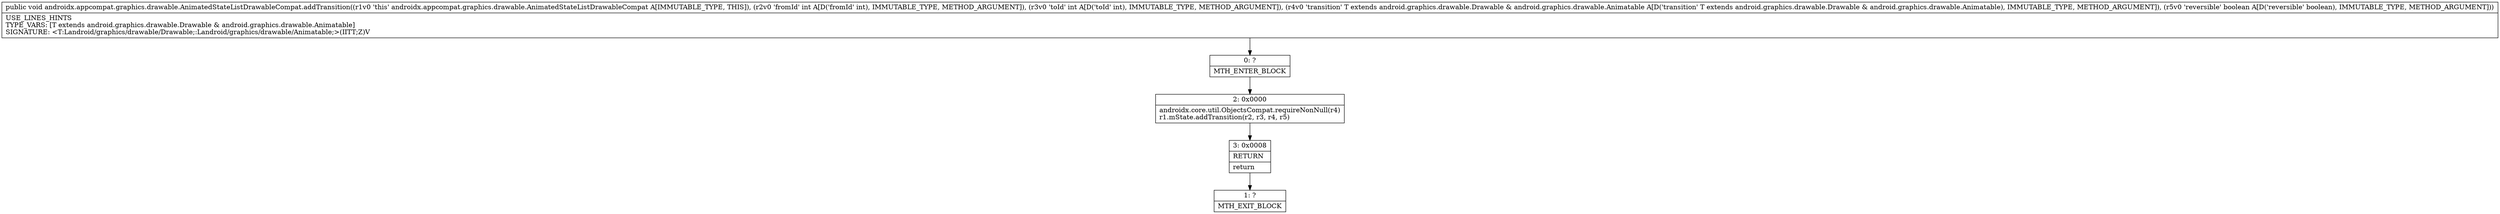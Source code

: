 digraph "CFG forandroidx.appcompat.graphics.drawable.AnimatedStateListDrawableCompat.addTransition(IILandroid\/graphics\/drawable\/Drawable;Z)V" {
Node_0 [shape=record,label="{0\:\ ?|MTH_ENTER_BLOCK\l}"];
Node_2 [shape=record,label="{2\:\ 0x0000|androidx.core.util.ObjectsCompat.requireNonNull(r4)\lr1.mState.addTransition(r2, r3, r4, r5)\l}"];
Node_3 [shape=record,label="{3\:\ 0x0008|RETURN\l|return\l}"];
Node_1 [shape=record,label="{1\:\ ?|MTH_EXIT_BLOCK\l}"];
MethodNode[shape=record,label="{public void androidx.appcompat.graphics.drawable.AnimatedStateListDrawableCompat.addTransition((r1v0 'this' androidx.appcompat.graphics.drawable.AnimatedStateListDrawableCompat A[IMMUTABLE_TYPE, THIS]), (r2v0 'fromId' int A[D('fromId' int), IMMUTABLE_TYPE, METHOD_ARGUMENT]), (r3v0 'toId' int A[D('toId' int), IMMUTABLE_TYPE, METHOD_ARGUMENT]), (r4v0 'transition' T extends android.graphics.drawable.Drawable & android.graphics.drawable.Animatable A[D('transition' T extends android.graphics.drawable.Drawable & android.graphics.drawable.Animatable), IMMUTABLE_TYPE, METHOD_ARGUMENT]), (r5v0 'reversible' boolean A[D('reversible' boolean), IMMUTABLE_TYPE, METHOD_ARGUMENT]))  | USE_LINES_HINTS\lTYPE_VARS: [T extends android.graphics.drawable.Drawable & android.graphics.drawable.Animatable]\lSIGNATURE: \<T:Landroid\/graphics\/drawable\/Drawable;:Landroid\/graphics\/drawable\/Animatable;\>(IITT;Z)V\l}"];
MethodNode -> Node_0;Node_0 -> Node_2;
Node_2 -> Node_3;
Node_3 -> Node_1;
}

